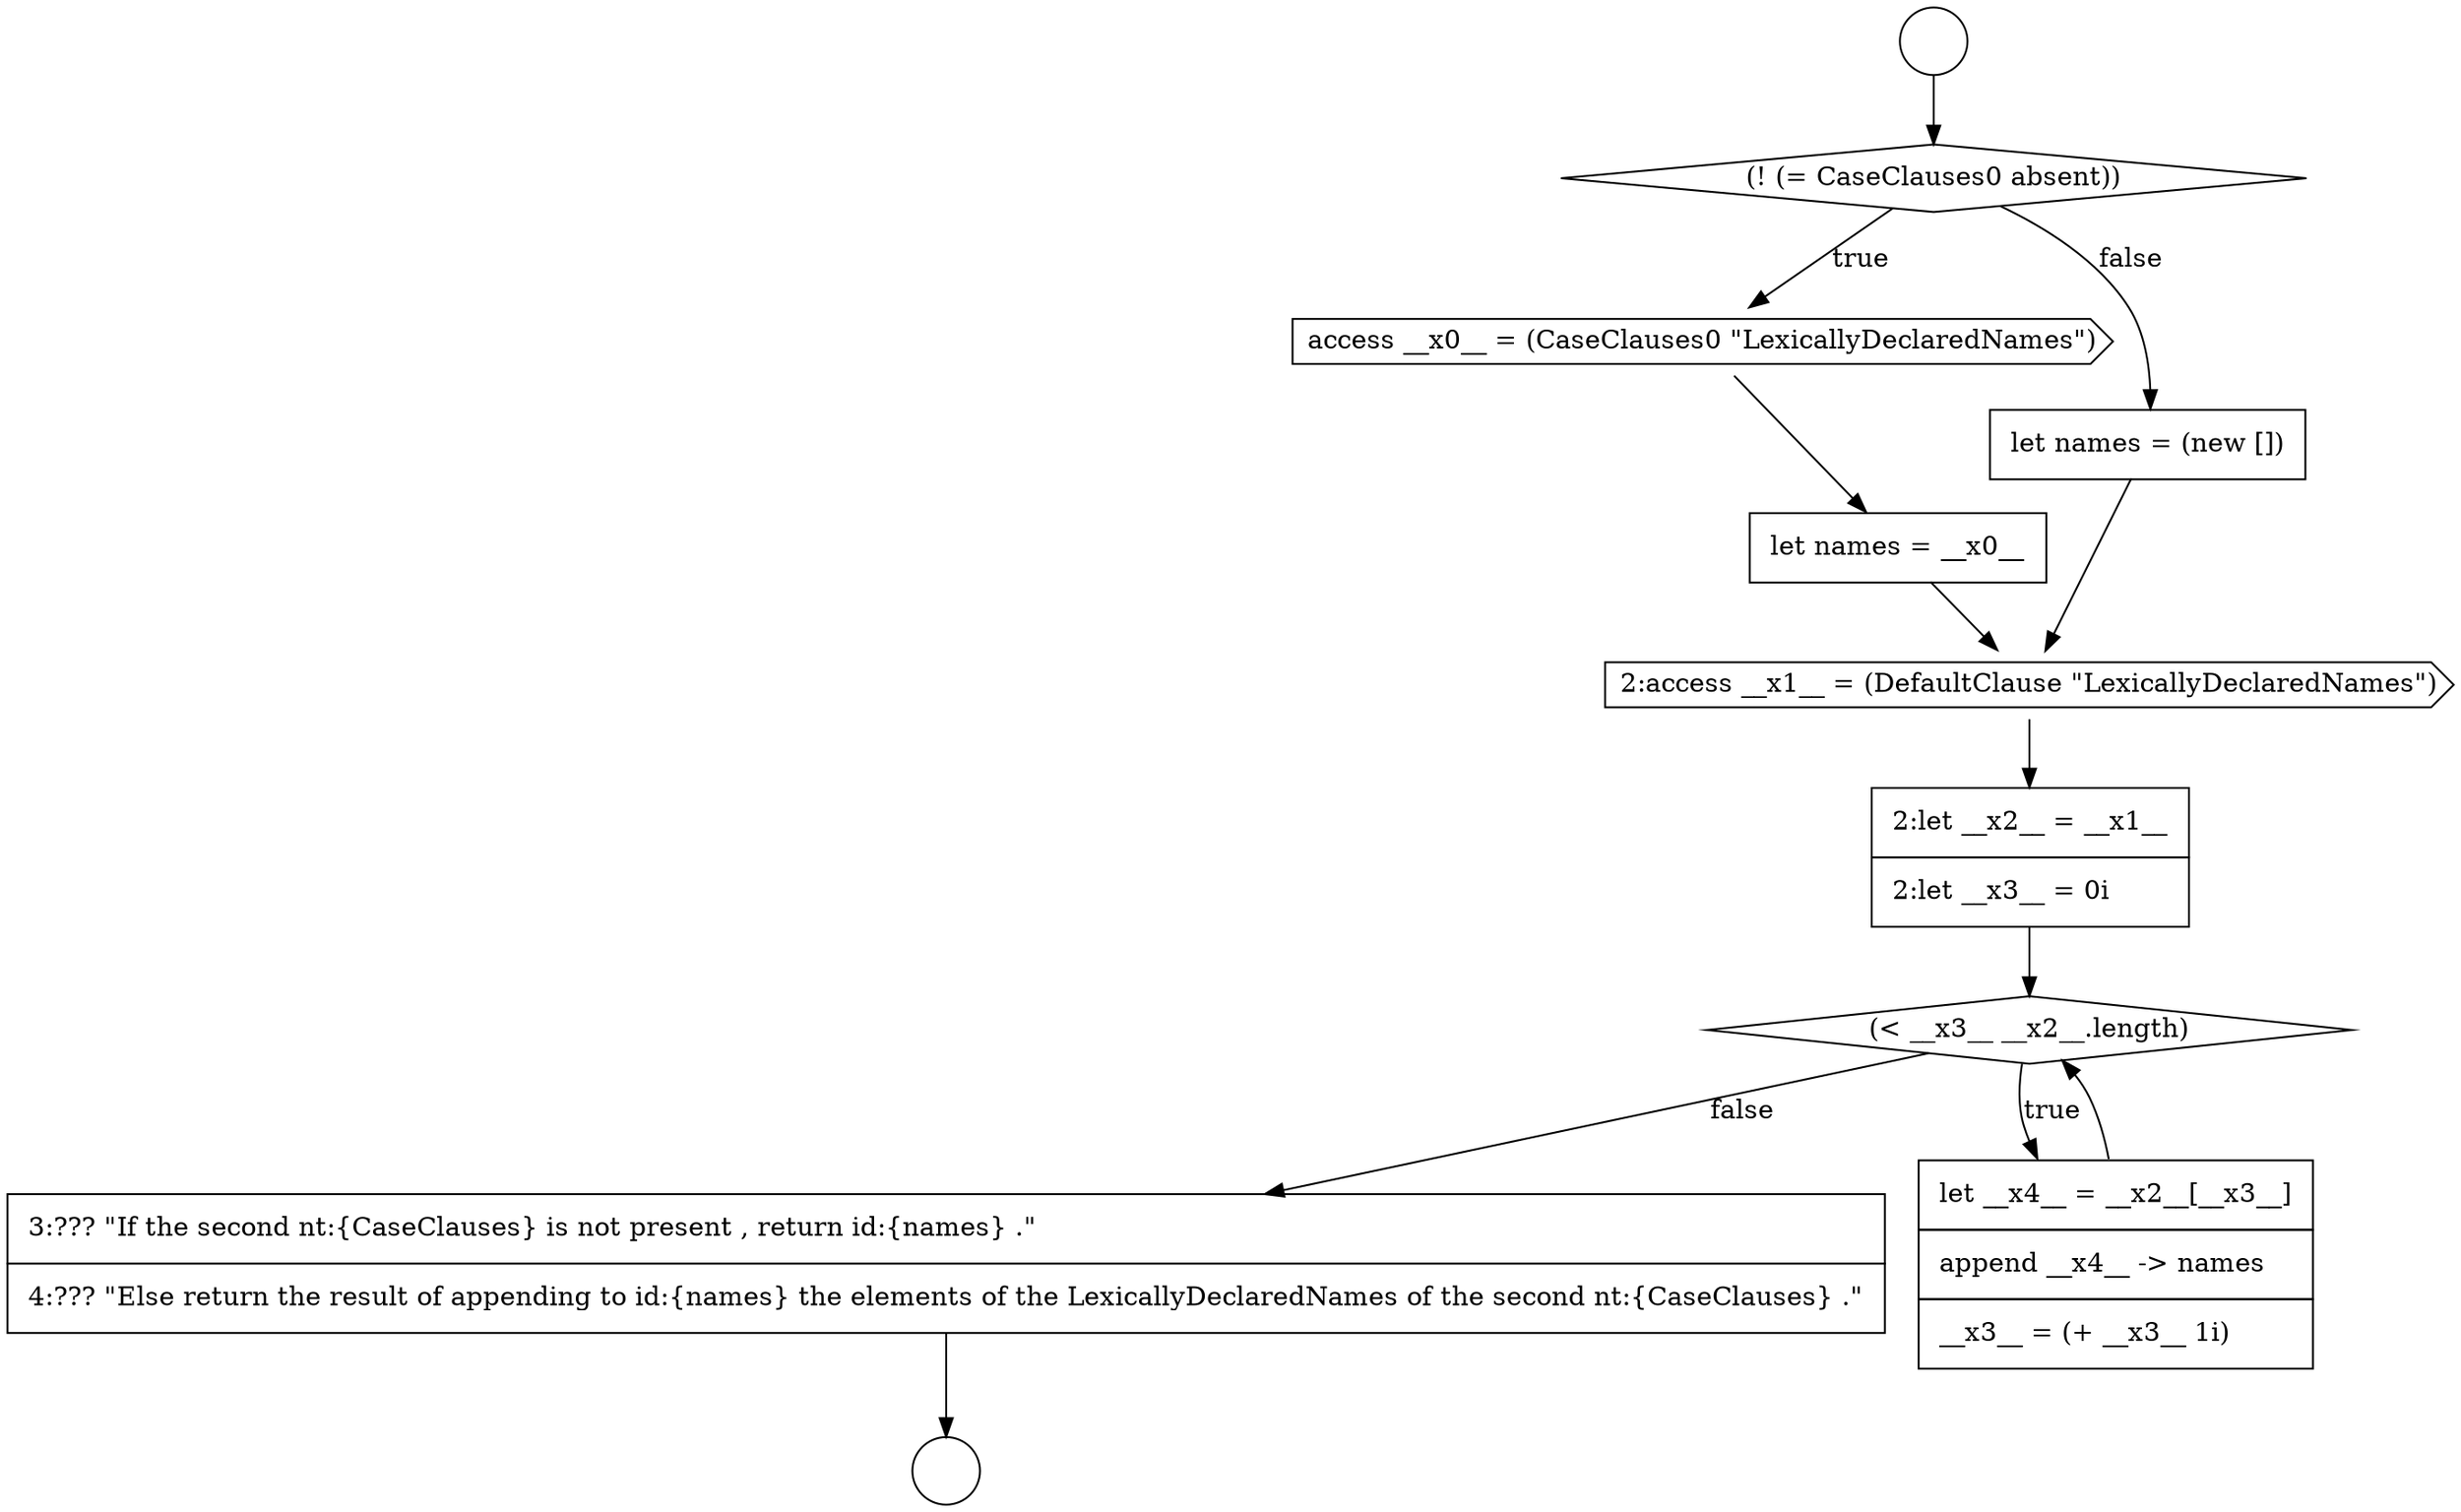 digraph {
  node7115 [shape=none, margin=0, label=<<font color="black">
    <table border="0" cellborder="1" cellspacing="0" cellpadding="10">
      <tr><td align="left">2:let __x2__ = __x1__</td></tr>
      <tr><td align="left">2:let __x3__ = 0i</td></tr>
    </table>
  </font>> color="black" fillcolor="white" style=filled]
  node7112 [shape=none, margin=0, label=<<font color="black">
    <table border="0" cellborder="1" cellspacing="0" cellpadding="10">
      <tr><td align="left">let names = __x0__</td></tr>
    </table>
  </font>> color="black" fillcolor="white" style=filled]
  node7110 [shape=diamond, label=<<font color="black">(! (= CaseClauses0 absent))</font>> color="black" fillcolor="white" style=filled]
  node7116 [shape=diamond, label=<<font color="black">(&lt; __x3__ __x2__.length)</font>> color="black" fillcolor="white" style=filled]
  node7111 [shape=cds, label=<<font color="black">access __x0__ = (CaseClauses0 &quot;LexicallyDeclaredNames&quot;)</font>> color="black" fillcolor="white" style=filled]
  node7118 [shape=none, margin=0, label=<<font color="black">
    <table border="0" cellborder="1" cellspacing="0" cellpadding="10">
      <tr><td align="left">3:??? &quot;If the second nt:{CaseClauses} is not present , return id:{names} .&quot;</td></tr>
      <tr><td align="left">4:??? &quot;Else return the result of appending to id:{names} the elements of the LexicallyDeclaredNames of the second nt:{CaseClauses} .&quot;</td></tr>
    </table>
  </font>> color="black" fillcolor="white" style=filled]
  node7109 [shape=circle label=" " color="black" fillcolor="white" style=filled]
  node7113 [shape=none, margin=0, label=<<font color="black">
    <table border="0" cellborder="1" cellspacing="0" cellpadding="10">
      <tr><td align="left">let names = (new [])</td></tr>
    </table>
  </font>> color="black" fillcolor="white" style=filled]
  node7117 [shape=none, margin=0, label=<<font color="black">
    <table border="0" cellborder="1" cellspacing="0" cellpadding="10">
      <tr><td align="left">let __x4__ = __x2__[__x3__]</td></tr>
      <tr><td align="left">append __x4__ -&gt; names</td></tr>
      <tr><td align="left">__x3__ = (+ __x3__ 1i)</td></tr>
    </table>
  </font>> color="black" fillcolor="white" style=filled]
  node7114 [shape=cds, label=<<font color="black">2:access __x1__ = (DefaultClause &quot;LexicallyDeclaredNames&quot;)</font>> color="black" fillcolor="white" style=filled]
  node7108 [shape=circle label=" " color="black" fillcolor="white" style=filled]
  node7115 -> node7116 [ color="black"]
  node7110 -> node7111 [label=<<font color="black">true</font>> color="black"]
  node7110 -> node7113 [label=<<font color="black">false</font>> color="black"]
  node7117 -> node7116 [ color="black"]
  node7108 -> node7110 [ color="black"]
  node7111 -> node7112 [ color="black"]
  node7113 -> node7114 [ color="black"]
  node7114 -> node7115 [ color="black"]
  node7118 -> node7109 [ color="black"]
  node7112 -> node7114 [ color="black"]
  node7116 -> node7117 [label=<<font color="black">true</font>> color="black"]
  node7116 -> node7118 [label=<<font color="black">false</font>> color="black"]
}
